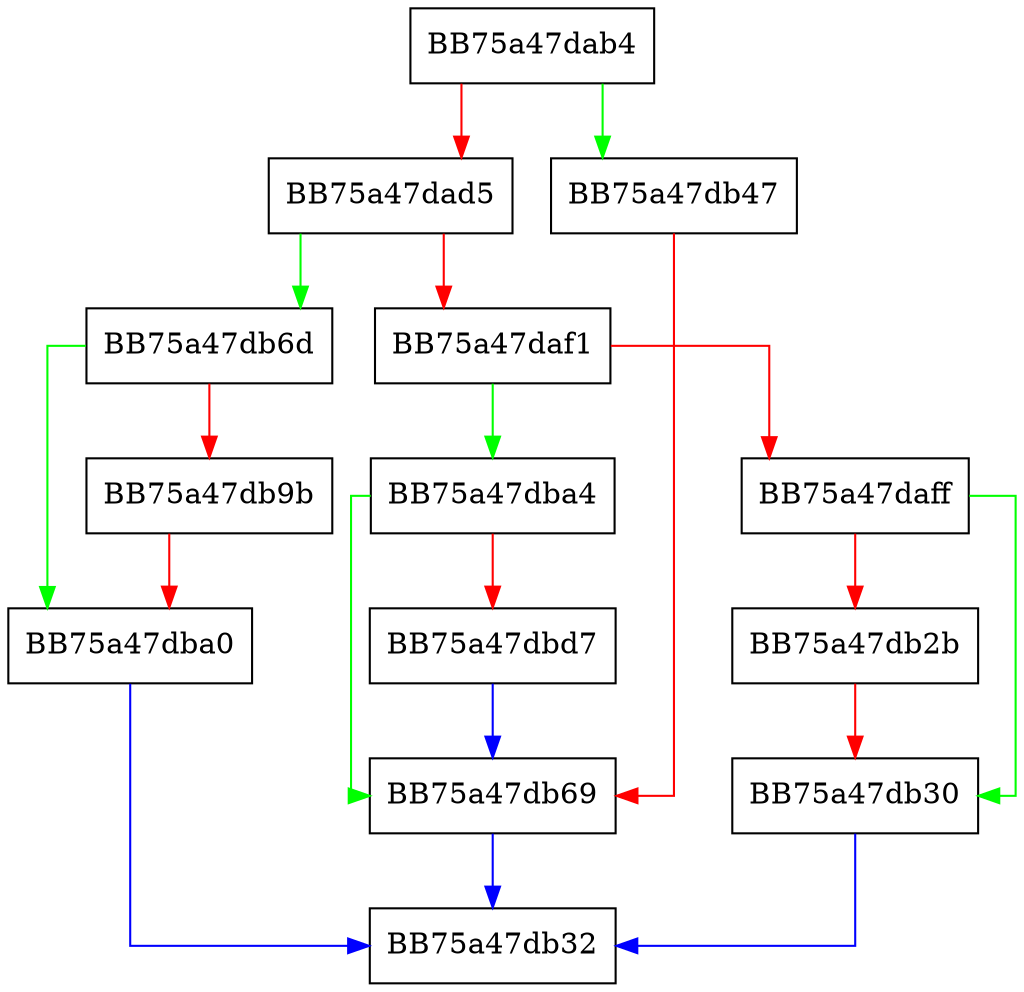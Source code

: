 digraph _get_model_info {
  node [shape="box"];
  graph [splines=ortho];
  BB75a47dab4 -> BB75a47db47 [color="green"];
  BB75a47dab4 -> BB75a47dad5 [color="red"];
  BB75a47dad5 -> BB75a47db6d [color="green"];
  BB75a47dad5 -> BB75a47daf1 [color="red"];
  BB75a47daf1 -> BB75a47dba4 [color="green"];
  BB75a47daf1 -> BB75a47daff [color="red"];
  BB75a47daff -> BB75a47db30 [color="green"];
  BB75a47daff -> BB75a47db2b [color="red"];
  BB75a47db2b -> BB75a47db30 [color="red"];
  BB75a47db30 -> BB75a47db32 [color="blue"];
  BB75a47db47 -> BB75a47db69 [color="red"];
  BB75a47db69 -> BB75a47db32 [color="blue"];
  BB75a47db6d -> BB75a47dba0 [color="green"];
  BB75a47db6d -> BB75a47db9b [color="red"];
  BB75a47db9b -> BB75a47dba0 [color="red"];
  BB75a47dba0 -> BB75a47db32 [color="blue"];
  BB75a47dba4 -> BB75a47db69 [color="green"];
  BB75a47dba4 -> BB75a47dbd7 [color="red"];
  BB75a47dbd7 -> BB75a47db69 [color="blue"];
}